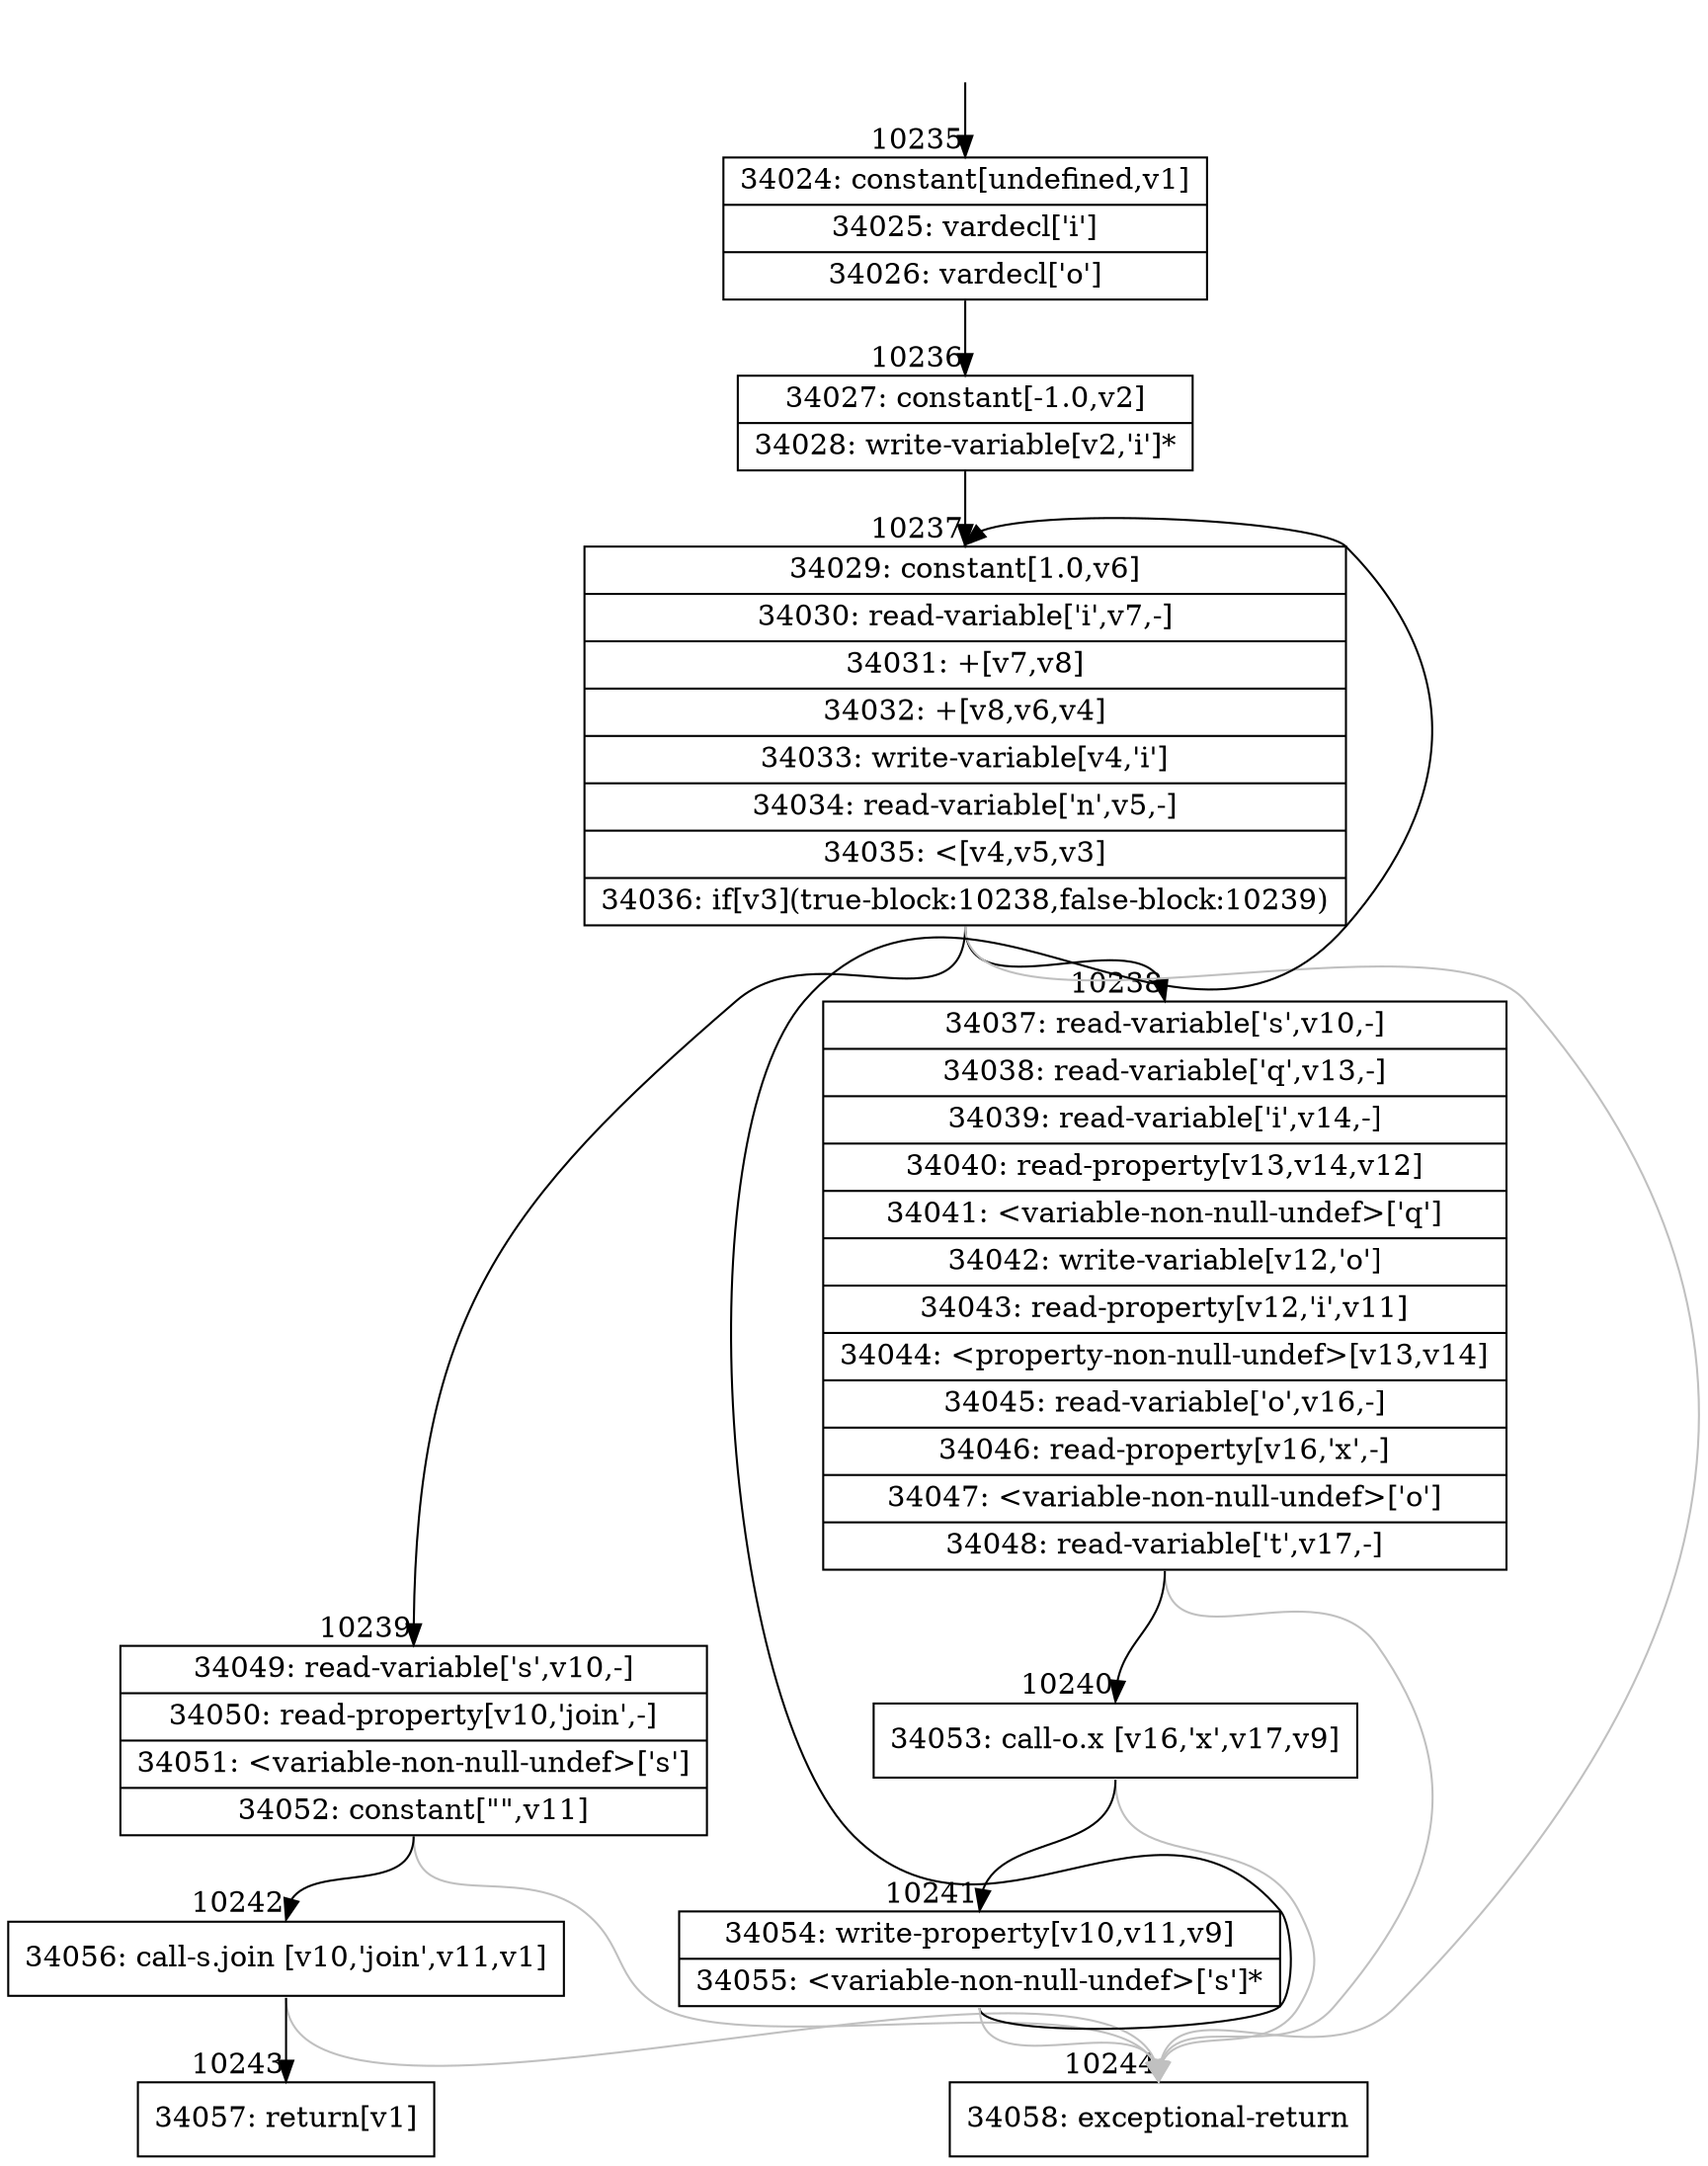 digraph {
rankdir="TD"
BB_entry945[shape=none,label=""];
BB_entry945 -> BB10235 [tailport=s, headport=n, headlabel="    10235"]
BB10235 [shape=record label="{34024: constant[undefined,v1]|34025: vardecl['i']|34026: vardecl['o']}" ] 
BB10235 -> BB10236 [tailport=s, headport=n, headlabel="      10236"]
BB10236 [shape=record label="{34027: constant[-1.0,v2]|34028: write-variable[v2,'i']*}" ] 
BB10236 -> BB10237 [tailport=s, headport=n, headlabel="      10237"]
BB10237 [shape=record label="{34029: constant[1.0,v6]|34030: read-variable['i',v7,-]|34031: +[v7,v8]|34032: +[v8,v6,v4]|34033: write-variable[v4,'i']|34034: read-variable['n',v5,-]|34035: \<[v4,v5,v3]|34036: if[v3](true-block:10238,false-block:10239)}" ] 
BB10237 -> BB10238 [tailport=s, headport=n, headlabel="      10238"]
BB10237 -> BB10239 [tailport=s, headport=n, headlabel="      10239"]
BB10237 -> BB10244 [tailport=s, headport=n, color=gray, headlabel="      10244"]
BB10238 [shape=record label="{34037: read-variable['s',v10,-]|34038: read-variable['q',v13,-]|34039: read-variable['i',v14,-]|34040: read-property[v13,v14,v12]|34041: \<variable-non-null-undef\>['q']|34042: write-variable[v12,'o']|34043: read-property[v12,'i',v11]|34044: \<property-non-null-undef\>[v13,v14]|34045: read-variable['o',v16,-]|34046: read-property[v16,'x',-]|34047: \<variable-non-null-undef\>['o']|34048: read-variable['t',v17,-]}" ] 
BB10238 -> BB10240 [tailport=s, headport=n, headlabel="      10240"]
BB10238 -> BB10244 [tailport=s, headport=n, color=gray]
BB10239 [shape=record label="{34049: read-variable['s',v10,-]|34050: read-property[v10,'join',-]|34051: \<variable-non-null-undef\>['s']|34052: constant[\"\",v11]}" ] 
BB10239 -> BB10242 [tailport=s, headport=n, headlabel="      10242"]
BB10239 -> BB10244 [tailport=s, headport=n, color=gray]
BB10240 [shape=record label="{34053: call-o.x [v16,'x',v17,v9]}" ] 
BB10240 -> BB10241 [tailport=s, headport=n, headlabel="      10241"]
BB10240 -> BB10244 [tailport=s, headport=n, color=gray]
BB10241 [shape=record label="{34054: write-property[v10,v11,v9]|34055: \<variable-non-null-undef\>['s']*}" ] 
BB10241 -> BB10237 [tailport=s, headport=n]
BB10241 -> BB10244 [tailport=s, headport=n, color=gray]
BB10242 [shape=record label="{34056: call-s.join [v10,'join',v11,v1]}" ] 
BB10242 -> BB10243 [tailport=s, headport=n, headlabel="      10243"]
BB10242 -> BB10244 [tailport=s, headport=n, color=gray]
BB10243 [shape=record label="{34057: return[v1]}" ] 
BB10244 [shape=record label="{34058: exceptional-return}" ] 
//#$~ 6038
}
